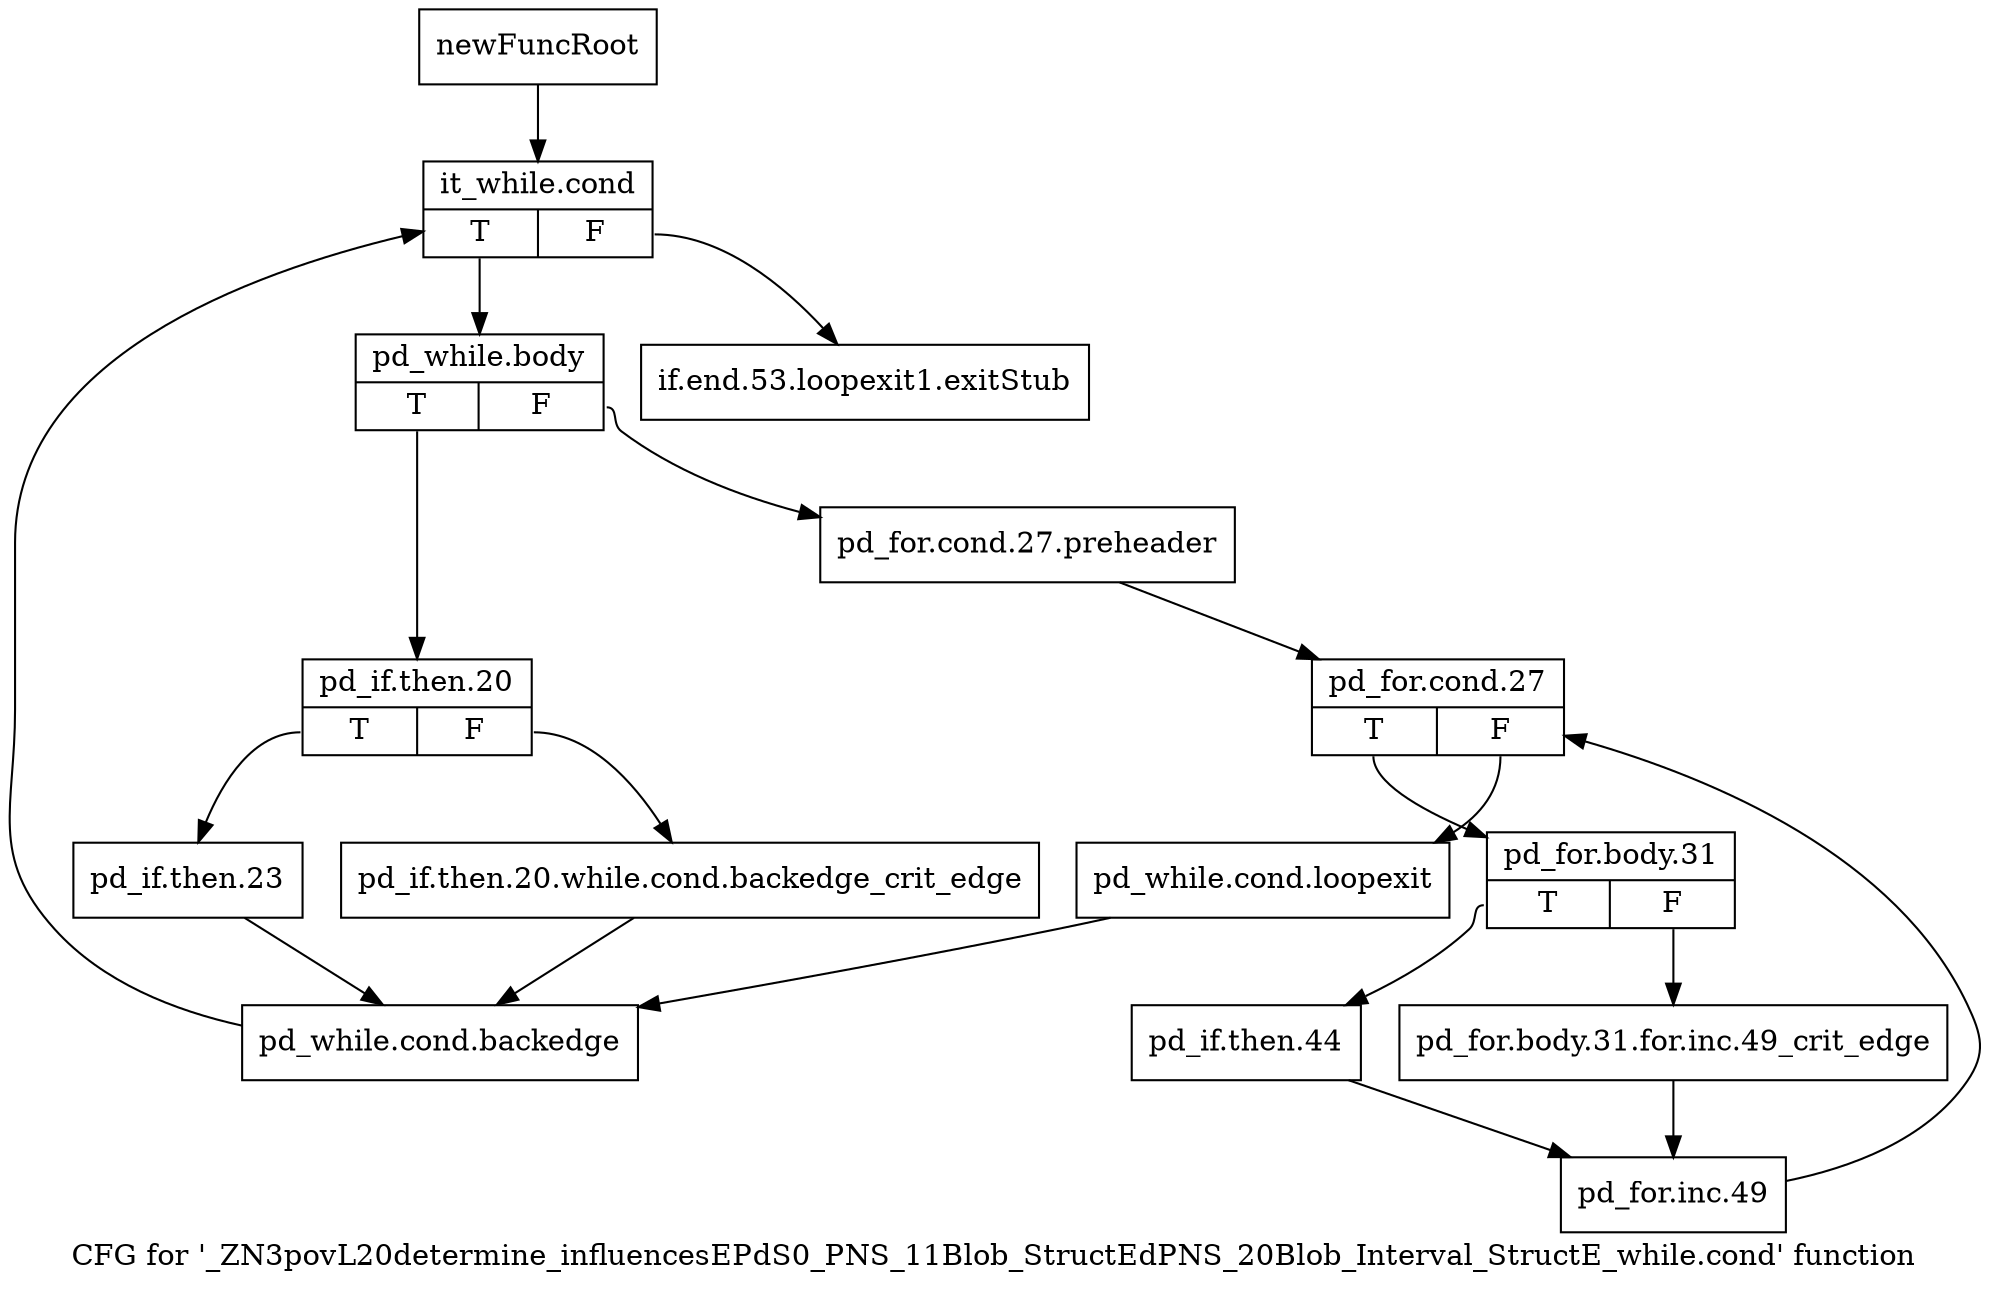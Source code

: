 digraph "CFG for '_ZN3povL20determine_influencesEPdS0_PNS_11Blob_StructEdPNS_20Blob_Interval_StructE_while.cond' function" {
	label="CFG for '_ZN3povL20determine_influencesEPdS0_PNS_11Blob_StructEdPNS_20Blob_Interval_StructE_while.cond' function";

	Node0x2364690 [shape=record,label="{newFuncRoot}"];
	Node0x2364690 -> Node0x2364730;
	Node0x23646e0 [shape=record,label="{if.end.53.loopexit1.exitStub}"];
	Node0x2364730 [shape=record,label="{it_while.cond|{<s0>T|<s1>F}}"];
	Node0x2364730:s0 -> Node0x2364780;
	Node0x2364730:s1 -> Node0x23646e0;
	Node0x2364780 [shape=record,label="{pd_while.body|{<s0>T|<s1>F}}"];
	Node0x2364780:s0 -> Node0x2364a00;
	Node0x2364780:s1 -> Node0x23647d0;
	Node0x23647d0 [shape=record,label="{pd_for.cond.27.preheader}"];
	Node0x23647d0 -> Node0x2364820;
	Node0x2364820 [shape=record,label="{pd_for.cond.27|{<s0>T|<s1>F}}"];
	Node0x2364820:s0 -> Node0x23648c0;
	Node0x2364820:s1 -> Node0x2364870;
	Node0x2364870 [shape=record,label="{pd_while.cond.loopexit}"];
	Node0x2364870 -> Node0x2364af0;
	Node0x23648c0 [shape=record,label="{pd_for.body.31|{<s0>T|<s1>F}}"];
	Node0x23648c0:s0 -> Node0x2364960;
	Node0x23648c0:s1 -> Node0x2364910;
	Node0x2364910 [shape=record,label="{pd_for.body.31.for.inc.49_crit_edge}"];
	Node0x2364910 -> Node0x23649b0;
	Node0x2364960 [shape=record,label="{pd_if.then.44}"];
	Node0x2364960 -> Node0x23649b0;
	Node0x23649b0 [shape=record,label="{pd_for.inc.49}"];
	Node0x23649b0 -> Node0x2364820;
	Node0x2364a00 [shape=record,label="{pd_if.then.20|{<s0>T|<s1>F}}"];
	Node0x2364a00:s0 -> Node0x2364aa0;
	Node0x2364a00:s1 -> Node0x2364a50;
	Node0x2364a50 [shape=record,label="{pd_if.then.20.while.cond.backedge_crit_edge}"];
	Node0x2364a50 -> Node0x2364af0;
	Node0x2364aa0 [shape=record,label="{pd_if.then.23}"];
	Node0x2364aa0 -> Node0x2364af0;
	Node0x2364af0 [shape=record,label="{pd_while.cond.backedge}"];
	Node0x2364af0 -> Node0x2364730;
}
